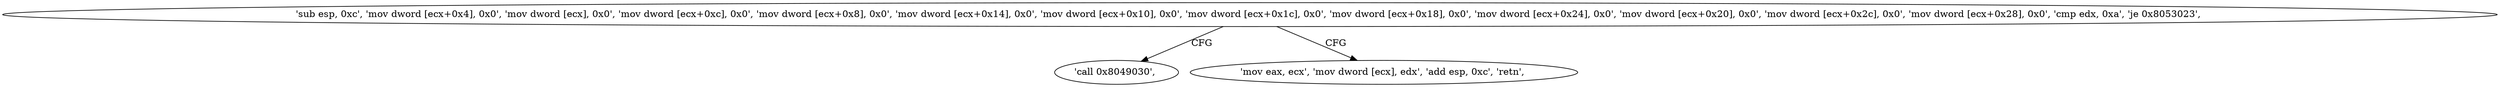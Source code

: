 digraph "func" {
"134557632" [label = "'sub esp, 0xc', 'mov dword [ecx+0x4], 0x0', 'mov dword [ecx], 0x0', 'mov dword [ecx+0xc], 0x0', 'mov dword [ecx+0x8], 0x0', 'mov dword [ecx+0x14], 0x0', 'mov dword [ecx+0x10], 0x0', 'mov dword [ecx+0x1c], 0x0', 'mov dword [ecx+0x18], 0x0', 'mov dword [ecx+0x24], 0x0', 'mov dword [ecx+0x20], 0x0', 'mov dword [ecx+0x2c], 0x0', 'mov dword [ecx+0x28], 0x0', 'cmp edx, 0xa', 'je 0x8053023', " ]
"134557731" [label = "'call 0x8049030', " ]
"134557723" [label = "'mov eax, ecx', 'mov dword [ecx], edx', 'add esp, 0xc', 'retn', " ]
"134557632" -> "134557731" [ label = "CFG" ]
"134557632" -> "134557723" [ label = "CFG" ]
}

